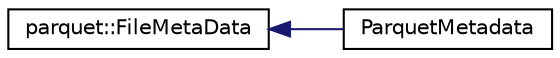 digraph "Graphical Class Hierarchy"
{
  edge [fontname="Helvetica",fontsize="10",labelfontname="Helvetica",labelfontsize="10"];
  node [fontname="Helvetica",fontsize="10",shape=record];
  rankdir="LR";
  Node0 [label="parquet::FileMetaData",height=0.2,width=0.4,color="black", fillcolor="white", style="filled",URL="$structparquet_1_1FileMetaData.html",tooltip="Thrift-derived struct describing file-level metadata. "];
  Node0 -> Node1 [dir="back",color="midnightblue",fontsize="10",style="solid",fontname="Helvetica"];
  Node1 [label="ParquetMetadata",height=0.2,width=0.4,color="black", fillcolor="white", style="filled",URL="$structParquetMetadata.html",tooltip="A helper wrapper for Parquet file metadata. Provides some additional convenience methods for initiali..."];
}
